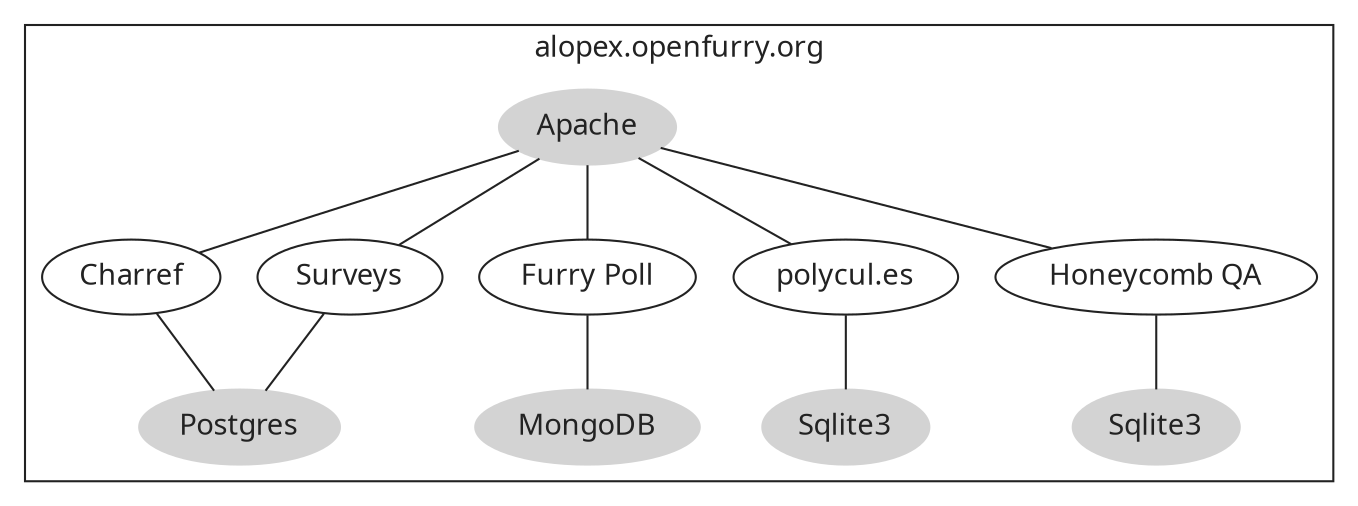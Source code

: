 graph G {
    node [fontname="Playfair Display", color="#222222", fontcolor="#222222"];
    edge [fontname="Playfair Display", color="#222222", fontcolor="#222222"];
    graph [fontname="Playfair Display", color="#222222", fontcolor="#222222"];
    subgraph clusterA {
        Apache [style=filled, color=lightgrey];
        Postgres [style=filled, color=lightgrey];
        MongoDB [style=filled, color=lightgrey];
        Sqlite1 [style=filled, color=lightgrey, label="Sqlite3"];
        Sqlite2 [style=filled, color=lightgrey, label="Sqlite3"];
        Charref -- Postgres;
        Surveys -- Postgres;
        "Furry Poll" -- MongoDB;
        "polycul.es" -- Sqlite1;
        "Honeycomb QA" -- Sqlite2;
        Apache -- Charref;
        Apache -- Surveys;
        Apache -- "Furry Poll";
        Apache -- "polycul.es"
        Apache -- "Honeycomb QA";
        label = "alopex.openfurry.org";
    }
}
